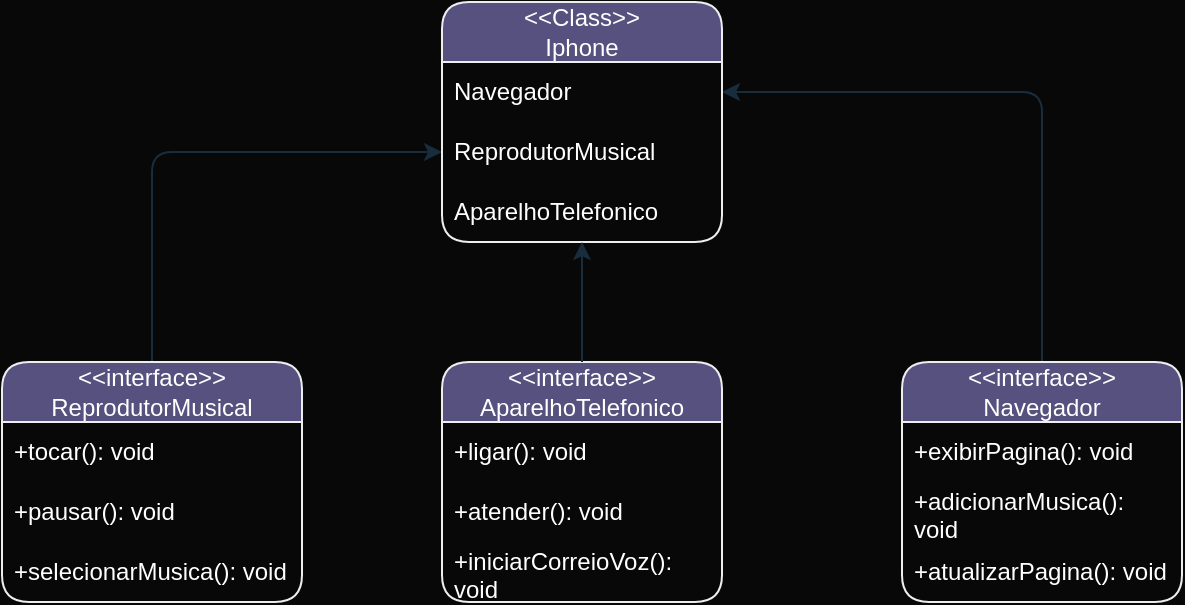 <mxfile version="22.0.4" type="github">
<diagram name="Página-1" id="hyICvNXRdC_2v3J1_6AB">
<mxGraphModel dx="872" dy="473" grid="0" gridSize="10" guides="1" tooltips="1" connect="1" arrows="1" fold="1" page="0" pageScale="1" pageWidth="827" pageHeight="1169" background="#080808" math="0" shadow="0">
<root>
<mxCell id="0" />
<mxCell id="1" parent="0" />
<mxCell id="Me6fwh5fdMOHNFARENvE-24" style="edgeStyle=orthogonalEdgeStyle;rounded=1;orthogonalLoop=1;jettySize=auto;html=1;labelBackgroundColor=none;fontColor=default;strokeColor=#182E3E;" edge="1" parent="1" source="Me6fwh5fdMOHNFARENvE-5" target="Me6fwh5fdMOHNFARENvE-2">
<mxGeometry relative="1" as="geometry" />
</mxCell>
<mxCell id="Me6fwh5fdMOHNFARENvE-5" value="&amp;lt;&amp;lt;interface&amp;gt;&amp;gt;&lt;br style=&quot;border-color: var(--border-color);&quot;&gt;Navegador" style="swimlane;fontStyle=0;childLayout=stackLayout;horizontal=1;startSize=30;horizontalStack=0;resizeParent=1;resizeParentMax=0;resizeLast=0;collapsible=1;marginBottom=0;whiteSpace=wrap;html=1;rounded=1;labelBackgroundColor=none;fillColor=#56517E;strokeColor=#EEEEEE;fontColor=#FFFFFF;" vertex="1" parent="1">
<mxGeometry x="560" y="210" width="140" height="120" as="geometry" />
</mxCell>
<mxCell id="Me6fwh5fdMOHNFARENvE-6" value="+exibirPagina(): void" style="text;strokeColor=none;fillColor=none;align=left;verticalAlign=middle;spacingLeft=4;spacingRight=4;overflow=hidden;points=[[0,0.5],[1,0.5]];portConstraint=eastwest;rotatable=0;whiteSpace=wrap;html=1;rounded=1;labelBackgroundColor=none;fontColor=#FFFFFF;" vertex="1" parent="Me6fwh5fdMOHNFARENvE-5">
<mxGeometry y="30" width="140" height="30" as="geometry" />
</mxCell>
<mxCell id="Me6fwh5fdMOHNFARENvE-7" value="+adicionarMusica(): void" style="text;strokeColor=none;fillColor=none;align=left;verticalAlign=middle;spacingLeft=4;spacingRight=4;overflow=hidden;points=[[0,0.5],[1,0.5]];portConstraint=eastwest;rotatable=0;whiteSpace=wrap;html=1;rounded=1;labelBackgroundColor=none;fontColor=#FFFFFF;" vertex="1" parent="Me6fwh5fdMOHNFARENvE-5">
<mxGeometry y="60" width="140" height="30" as="geometry" />
</mxCell>
<mxCell id="Me6fwh5fdMOHNFARENvE-8" value="+atualizarPagina(): void" style="text;strokeColor=none;fillColor=none;align=left;verticalAlign=middle;spacingLeft=4;spacingRight=4;overflow=hidden;points=[[0,0.5],[1,0.5]];portConstraint=eastwest;rotatable=0;whiteSpace=wrap;html=1;rounded=1;labelBackgroundColor=none;fontColor=#FFFFFF;" vertex="1" parent="Me6fwh5fdMOHNFARENvE-5">
<mxGeometry y="90" width="140" height="30" as="geometry" />
</mxCell>
<mxCell id="Me6fwh5fdMOHNFARENvE-13" value="&amp;lt;&amp;lt;interface&amp;gt;&amp;gt;&lt;br style=&quot;border-color: var(--border-color);&quot;&gt;AparelhoTelefonico" style="swimlane;fontStyle=0;childLayout=stackLayout;horizontal=1;startSize=30;horizontalStack=0;resizeParent=1;resizeParentMax=0;resizeLast=0;collapsible=1;marginBottom=0;whiteSpace=wrap;html=1;rounded=1;labelBackgroundColor=none;fillColor=#56517E;strokeColor=#EEEEEE;fontColor=#FFFFFF;" vertex="1" parent="1">
<mxGeometry x="330" y="210" width="140" height="120" as="geometry" />
</mxCell>
<mxCell id="Me6fwh5fdMOHNFARENvE-14" value="+ligar(): void" style="text;strokeColor=none;fillColor=none;align=left;verticalAlign=middle;spacingLeft=4;spacingRight=4;overflow=hidden;points=[[0,0.5],[1,0.5]];portConstraint=eastwest;rotatable=0;whiteSpace=wrap;html=1;rounded=1;labelBackgroundColor=none;fontColor=#FFFFFF;" vertex="1" parent="Me6fwh5fdMOHNFARENvE-13">
<mxGeometry y="30" width="140" height="30" as="geometry" />
</mxCell>
<mxCell id="Me6fwh5fdMOHNFARENvE-15" value="+atender(): void" style="text;strokeColor=none;fillColor=none;align=left;verticalAlign=middle;spacingLeft=4;spacingRight=4;overflow=hidden;points=[[0,0.5],[1,0.5]];portConstraint=eastwest;rotatable=0;whiteSpace=wrap;html=1;rounded=1;labelBackgroundColor=none;fontColor=#FFFFFF;" vertex="1" parent="Me6fwh5fdMOHNFARENvE-13">
<mxGeometry y="60" width="140" height="30" as="geometry" />
</mxCell>
<mxCell id="Me6fwh5fdMOHNFARENvE-16" value="+iniciarCorreioVoz(): void" style="text;strokeColor=none;fillColor=none;align=left;verticalAlign=middle;spacingLeft=4;spacingRight=4;overflow=hidden;points=[[0,0.5],[1,0.5]];portConstraint=eastwest;rotatable=0;whiteSpace=wrap;html=1;rounded=1;labelBackgroundColor=none;fontColor=#FFFFFF;" vertex="1" parent="Me6fwh5fdMOHNFARENvE-13">
<mxGeometry y="90" width="140" height="30" as="geometry" />
</mxCell>
<mxCell id="Me6fwh5fdMOHNFARENvE-22" style="edgeStyle=orthogonalEdgeStyle;rounded=1;orthogonalLoop=1;jettySize=auto;html=1;entryX=0;entryY=0.5;entryDx=0;entryDy=0;labelBackgroundColor=none;fontColor=default;strokeColor=#182E3E;" edge="1" parent="1" source="Me6fwh5fdMOHNFARENvE-17" target="Me6fwh5fdMOHNFARENvE-3">
<mxGeometry relative="1" as="geometry" />
</mxCell>
<mxCell id="Me6fwh5fdMOHNFARENvE-17" value="&amp;lt;&amp;lt;interface&amp;gt;&amp;gt;&lt;br style=&quot;border-color: var(--border-color);&quot;&gt;ReprodutorMusical" style="swimlane;fontStyle=0;childLayout=stackLayout;horizontal=1;startSize=30;horizontalStack=0;resizeParent=1;resizeParentMax=0;resizeLast=0;collapsible=1;marginBottom=0;whiteSpace=wrap;html=1;rounded=1;labelBackgroundColor=none;fillColor=#56517E;strokeColor=#EEEEEE;fontColor=#FFFFFF;" vertex="1" parent="1">
<mxGeometry x="110" y="210" width="150" height="120" as="geometry" />
</mxCell>
<mxCell id="Me6fwh5fdMOHNFARENvE-18" value="+tocar(): void" style="text;strokeColor=none;fillColor=none;align=left;verticalAlign=middle;spacingLeft=4;spacingRight=4;overflow=hidden;points=[[0,0.5],[1,0.5]];portConstraint=eastwest;rotatable=0;whiteSpace=wrap;html=1;rounded=1;labelBackgroundColor=none;fontColor=#FFFFFF;" vertex="1" parent="Me6fwh5fdMOHNFARENvE-17">
<mxGeometry y="30" width="150" height="30" as="geometry" />
</mxCell>
<mxCell id="Me6fwh5fdMOHNFARENvE-19" value="+pausar(): void" style="text;strokeColor=none;fillColor=none;align=left;verticalAlign=middle;spacingLeft=4;spacingRight=4;overflow=hidden;points=[[0,0.5],[1,0.5]];portConstraint=eastwest;rotatable=0;whiteSpace=wrap;html=1;rounded=1;labelBackgroundColor=none;fontColor=#FFFFFF;" vertex="1" parent="Me6fwh5fdMOHNFARENvE-17">
<mxGeometry y="60" width="150" height="30" as="geometry" />
</mxCell>
<mxCell id="Me6fwh5fdMOHNFARENvE-20" value="+selecionarMusica(): void" style="text;strokeColor=none;fillColor=none;align=left;verticalAlign=middle;spacingLeft=4;spacingRight=4;overflow=hidden;points=[[0,0.5],[1,0.5]];portConstraint=eastwest;rotatable=0;whiteSpace=wrap;html=1;rounded=1;labelBackgroundColor=none;fontColor=#FFFFFF;" vertex="1" parent="Me6fwh5fdMOHNFARENvE-17">
<mxGeometry y="90" width="150" height="30" as="geometry" />
</mxCell>
<mxCell id="Me6fwh5fdMOHNFARENvE-1" value="&amp;lt;&amp;lt;Class&amp;gt;&amp;gt;&lt;br&gt;Iphone" style="swimlane;fontStyle=0;childLayout=stackLayout;horizontal=1;startSize=30;horizontalStack=0;resizeParent=1;resizeParentMax=0;resizeLast=0;collapsible=1;marginBottom=0;whiteSpace=wrap;html=1;rounded=1;labelBackgroundColor=none;fillColor=#56517E;strokeColor=#EEEEEE;fontColor=#FFFFFF;" vertex="1" parent="1">
<mxGeometry x="330" y="30" width="140" height="120" as="geometry" />
</mxCell>
<mxCell id="Me6fwh5fdMOHNFARENvE-2" value="Navegador" style="text;strokeColor=none;fillColor=none;align=left;verticalAlign=middle;spacingLeft=4;spacingRight=4;overflow=hidden;points=[[0,0.5],[1,0.5]];portConstraint=eastwest;rotatable=0;whiteSpace=wrap;html=1;rounded=1;labelBackgroundColor=none;fontColor=#FFFFFF;" vertex="1" parent="Me6fwh5fdMOHNFARENvE-1">
<mxGeometry y="30" width="140" height="30" as="geometry" />
</mxCell>
<mxCell id="Me6fwh5fdMOHNFARENvE-3" value="ReprodutorMusical" style="text;strokeColor=none;fillColor=none;align=left;verticalAlign=middle;spacingLeft=4;spacingRight=4;overflow=hidden;points=[[0,0.5],[1,0.5]];portConstraint=eastwest;rotatable=0;whiteSpace=wrap;html=1;rounded=1;labelBackgroundColor=none;fontColor=#FFFFFF;" vertex="1" parent="Me6fwh5fdMOHNFARENvE-1">
<mxGeometry y="60" width="140" height="30" as="geometry" />
</mxCell>
<mxCell id="Me6fwh5fdMOHNFARENvE-4" value="AparelhoTelefonico" style="text;strokeColor=none;fillColor=none;align=left;verticalAlign=middle;spacingLeft=4;spacingRight=4;overflow=hidden;points=[[0,0.5],[1,0.5]];portConstraint=eastwest;rotatable=0;whiteSpace=wrap;html=1;rounded=1;labelBackgroundColor=none;fontColor=#FFFFFF;" vertex="1" parent="Me6fwh5fdMOHNFARENvE-1">
<mxGeometry y="90" width="140" height="30" as="geometry" />
</mxCell>
<mxCell id="Me6fwh5fdMOHNFARENvE-23" style="edgeStyle=orthogonalEdgeStyle;rounded=1;orthogonalLoop=1;jettySize=auto;html=1;entryX=0.5;entryY=1;entryDx=0;entryDy=0;entryPerimeter=0;labelBackgroundColor=none;fontColor=default;strokeColor=#182E3E;" edge="1" parent="1" source="Me6fwh5fdMOHNFARENvE-13" target="Me6fwh5fdMOHNFARENvE-4">
<mxGeometry relative="1" as="geometry" />
</mxCell>
</root>
</mxGraphModel>
</diagram>
</mxfile>